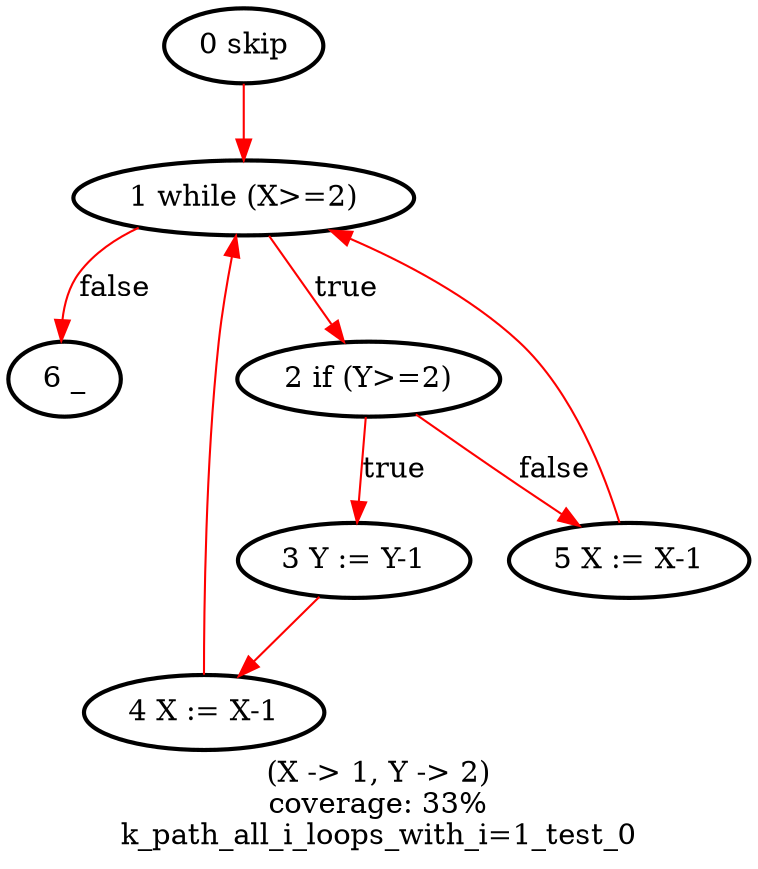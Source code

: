 digraph "k_path_all_i_loops_with_i=1_test_0" {
	label = "(X -> 1, Y -> 2)
coverage: 33%
k_path_all_i_loops_with_i=1_test_0"
	"1 while (X>=2)" -> "6 _" [label = false, color = red]
	"4 X := X-1" [style = bold]
	"3 Y := Y-1" [style = bold]
	"5 X := X-1" [style = bold]
	"2 if (Y>=2)" [style = bold]
	"2 if (Y>=2)" -> "5 X := X-1" [label = false, color = red]
	"6 _" [style = bold]
	"1 while (X>=2)" [style = bold]
	"0 skip" [style = bold]
	"2 if (Y>=2)" -> "3 Y := Y-1" [label = true, color = red]
	"3 Y := Y-1" -> "4 X := X-1" [color = red]
	"1 while (X>=2)" -> "2 if (Y>=2)" [label = true, color = red]
	"0 skip" -> "1 while (X>=2)" [color = red]
	"4 X := X-1" -> "1 while (X>=2)" [color = red]
	"5 X := X-1" -> "1 while (X>=2)" [color = red]
}